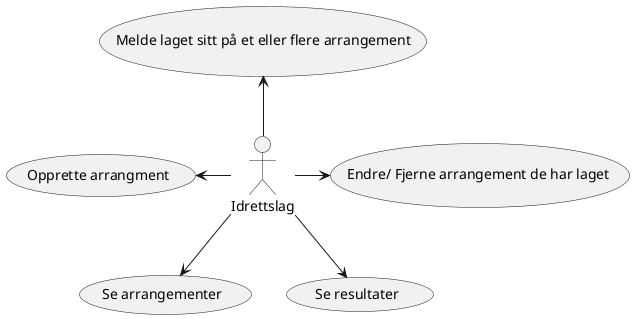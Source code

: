 @startuml

:Idrettslag:

Idrettslag-Left->(Opprette arrangment)
Idrettslag-right->(Endre/ Fjerne arrangement de har laget )
Idrettslag-up->(Melde laget sitt på et eller flere arrangement)
Idrettslag-down->(Se arrangementer)
Idrettslag-down->(Se resultater)


@enduml